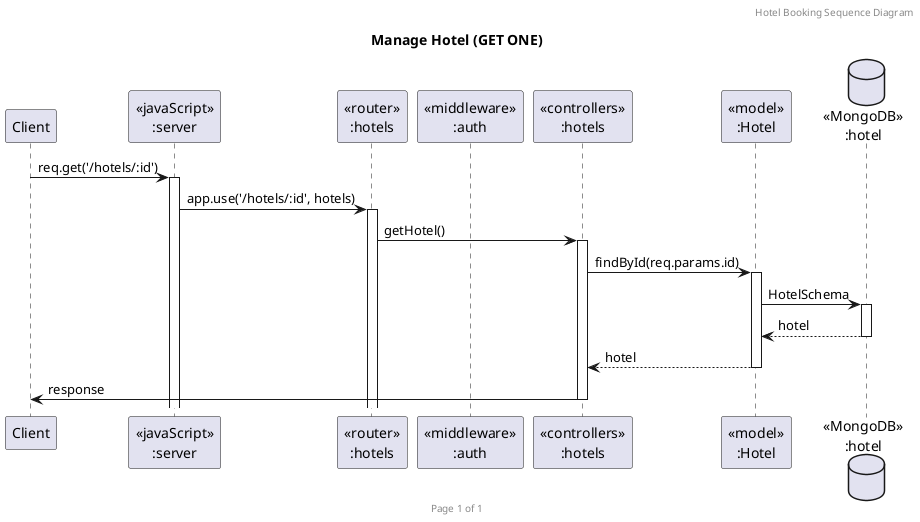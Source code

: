 @startuml Manage Hotel (GET ONE)

header Hotel Booking Sequence Diagram
footer Page %page% of %lastpage%
title "Manage Hotel (GET ONE)"

participant "Client" as client
participant "<<javaScript>>\n:server" as server
participant "<<router>>\n:hotels" as routerHotels
participant "<<middleware>>\n:auth" as authMiddleware
participant "<<controllers>>\n:hotels" as controllersHotel
participant "<<model>>\n:Hotel" as modelHotel
database "<<MongoDB>>\n:hotel" as HotelDatabase

client->server ++:req.get('/hotels/:id')
server->routerHotels ++:app.use('/hotels/:id', hotels)
routerHotels -> controllersHotel ++:getHotel()
controllersHotel->modelHotel ++:findById(req.params.id)
modelHotel ->HotelDatabase ++: HotelSchema
HotelDatabase --> modelHotel --: hotel
controllersHotel <-- modelHotel --:hotel
controllersHotel->client --:response

@enduml